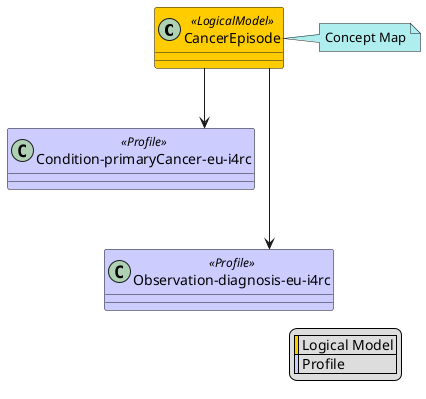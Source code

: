 @startuml
skinparam class {
    BackgroundColor<<LogicalModel>> #FFCC00
    BackgroundColor<<Profile>> #CCCCFF
}
skinparam linetype ortho
legend right
  | <#FFCC00> | Logical Model |
  | <#CCCCFF> | Profile |
endlegend
class "CancerEpisode" <<LogicalModel>> [[StructureDefinition-CancerEpisode.html]]
note right #PaleTurquoise [[ConceptMap-cancerEpisode2FHIR.html]]
Concept Map
endnote
class "Condition-primaryCancer-eu-i4rc" <<Profile>> [[StructureDefinition-Condition-primaryCancer-eu-i4rc.html]]
"CancerEpisode" --> "Condition-primaryCancer-eu-i4rc"
class "Observation-diagnosis-eu-i4rc" <<Profile>> [[StructureDefinition-Observation-diagnosis-eu-i4rc.html]]
"CancerEpisode" --> "Observation-diagnosis-eu-i4rc"
"Condition-primaryCancer-eu-i4rc" -[hidden]-> "Observation-diagnosis-eu-i4rc"
@enduml